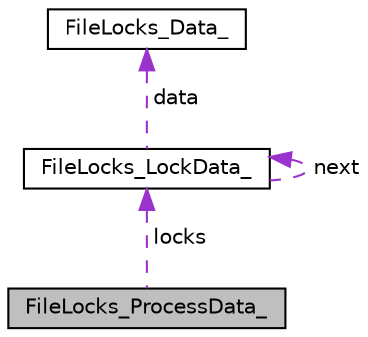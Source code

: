 digraph "FileLocks_ProcessData_"
{
  edge [fontname="Helvetica",fontsize="10",labelfontname="Helvetica",labelfontsize="10"];
  node [fontname="Helvetica",fontsize="10",shape=record];
  Node1 [label="FileLocks_ProcessData_",height=0.2,width=0.4,color="black", fillcolor="grey75", style="filled", fontcolor="black"];
  Node2 -> Node1 [dir="back",color="darkorchid3",fontsize="10",style="dashed",label=" locks" ,fontname="Helvetica"];
  Node2 [label="FileLocks_LockData_",height=0.2,width=0.4,color="black", fillcolor="white", style="filled",URL="$structFileLocks__LockData__.html"];
  Node2 -> Node2 [dir="back",color="darkorchid3",fontsize="10",style="dashed",label=" next" ,fontname="Helvetica"];
  Node3 -> Node2 [dir="back",color="darkorchid3",fontsize="10",style="dashed",label=" data" ,fontname="Helvetica"];
  Node3 [label="FileLocks_Data_",height=0.2,width=0.4,color="black", fillcolor="white", style="filled",URL="$structFileLocks__Data__.html"];
}
